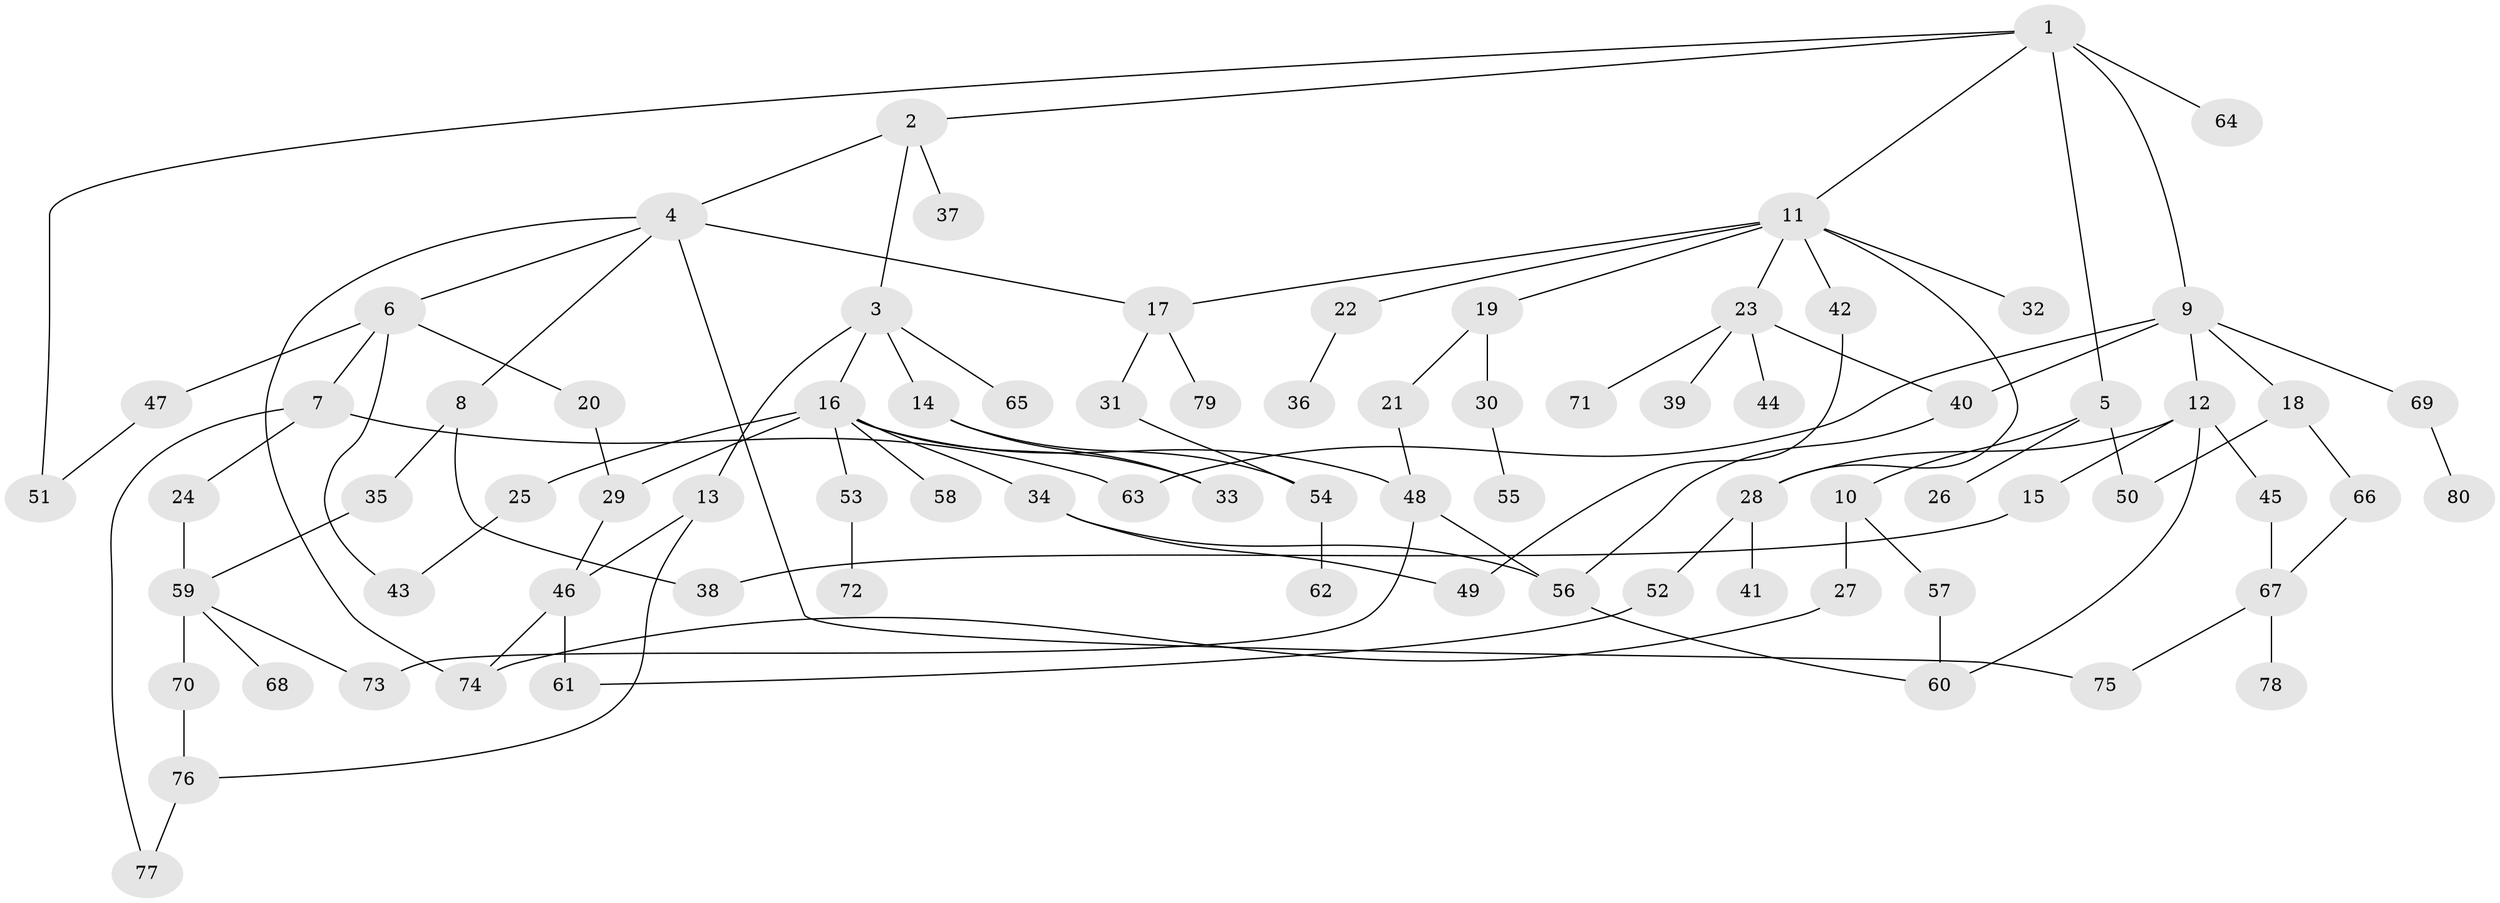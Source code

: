 // Generated by graph-tools (version 1.1) at 2025/10/02/27/25 16:10:53]
// undirected, 80 vertices, 106 edges
graph export_dot {
graph [start="1"]
  node [color=gray90,style=filled];
  1;
  2;
  3;
  4;
  5;
  6;
  7;
  8;
  9;
  10;
  11;
  12;
  13;
  14;
  15;
  16;
  17;
  18;
  19;
  20;
  21;
  22;
  23;
  24;
  25;
  26;
  27;
  28;
  29;
  30;
  31;
  32;
  33;
  34;
  35;
  36;
  37;
  38;
  39;
  40;
  41;
  42;
  43;
  44;
  45;
  46;
  47;
  48;
  49;
  50;
  51;
  52;
  53;
  54;
  55;
  56;
  57;
  58;
  59;
  60;
  61;
  62;
  63;
  64;
  65;
  66;
  67;
  68;
  69;
  70;
  71;
  72;
  73;
  74;
  75;
  76;
  77;
  78;
  79;
  80;
  1 -- 2;
  1 -- 5;
  1 -- 9;
  1 -- 11;
  1 -- 51;
  1 -- 64;
  2 -- 3;
  2 -- 4;
  2 -- 37;
  3 -- 13;
  3 -- 14;
  3 -- 16;
  3 -- 65;
  4 -- 6;
  4 -- 8;
  4 -- 17;
  4 -- 74;
  4 -- 75;
  5 -- 10;
  5 -- 26;
  5 -- 50;
  6 -- 7;
  6 -- 20;
  6 -- 43;
  6 -- 47;
  7 -- 24;
  7 -- 77;
  7 -- 63;
  8 -- 35;
  8 -- 38;
  9 -- 12;
  9 -- 18;
  9 -- 40;
  9 -- 63;
  9 -- 69;
  10 -- 27;
  10 -- 57;
  11 -- 19;
  11 -- 22;
  11 -- 23;
  11 -- 28;
  11 -- 32;
  11 -- 42;
  11 -- 17;
  12 -- 15;
  12 -- 45;
  12 -- 60;
  12 -- 28;
  13 -- 46;
  13 -- 76;
  14 -- 33;
  14 -- 54;
  15 -- 38;
  16 -- 25;
  16 -- 29;
  16 -- 34;
  16 -- 53;
  16 -- 58;
  16 -- 48;
  16 -- 33;
  17 -- 31;
  17 -- 79;
  18 -- 66;
  18 -- 50;
  19 -- 21;
  19 -- 30;
  20 -- 29;
  21 -- 48;
  22 -- 36;
  23 -- 39;
  23 -- 44;
  23 -- 71;
  23 -- 40;
  24 -- 59;
  25 -- 43;
  27 -- 74;
  28 -- 41;
  28 -- 52;
  29 -- 46;
  30 -- 55;
  31 -- 54;
  34 -- 49;
  34 -- 56;
  35 -- 59;
  40 -- 56;
  42 -- 49;
  45 -- 67;
  46 -- 61;
  46 -- 74;
  47 -- 51;
  48 -- 73;
  48 -- 56;
  52 -- 61;
  53 -- 72;
  54 -- 62;
  56 -- 60;
  57 -- 60;
  59 -- 68;
  59 -- 70;
  59 -- 73;
  66 -- 67;
  67 -- 78;
  67 -- 75;
  69 -- 80;
  70 -- 76;
  76 -- 77;
}
